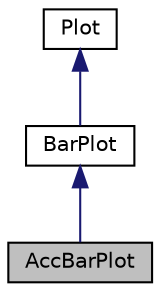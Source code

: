 digraph "AccBarPlot"
{
 // LATEX_PDF_SIZE
  edge [fontname="Helvetica",fontsize="10",labelfontname="Helvetica",labelfontsize="10"];
  node [fontname="Helvetica",fontsize="10",shape=record];
  Node1 [label="AccBarPlot",height=0.2,width=0.4,color="black", fillcolor="grey75", style="filled", fontcolor="black",tooltip=" "];
  Node2 -> Node1 [dir="back",color="midnightblue",fontsize="10",style="solid"];
  Node2 [label="BarPlot",height=0.2,width=0.4,color="black", fillcolor="white", style="filled",URL="$classBarPlot.html",tooltip=" "];
  Node3 -> Node2 [dir="back",color="midnightblue",fontsize="10",style="solid"];
  Node3 [label="Plot",height=0.2,width=0.4,color="black", fillcolor="white", style="filled",URL="$classPlot.html",tooltip=" "];
}
